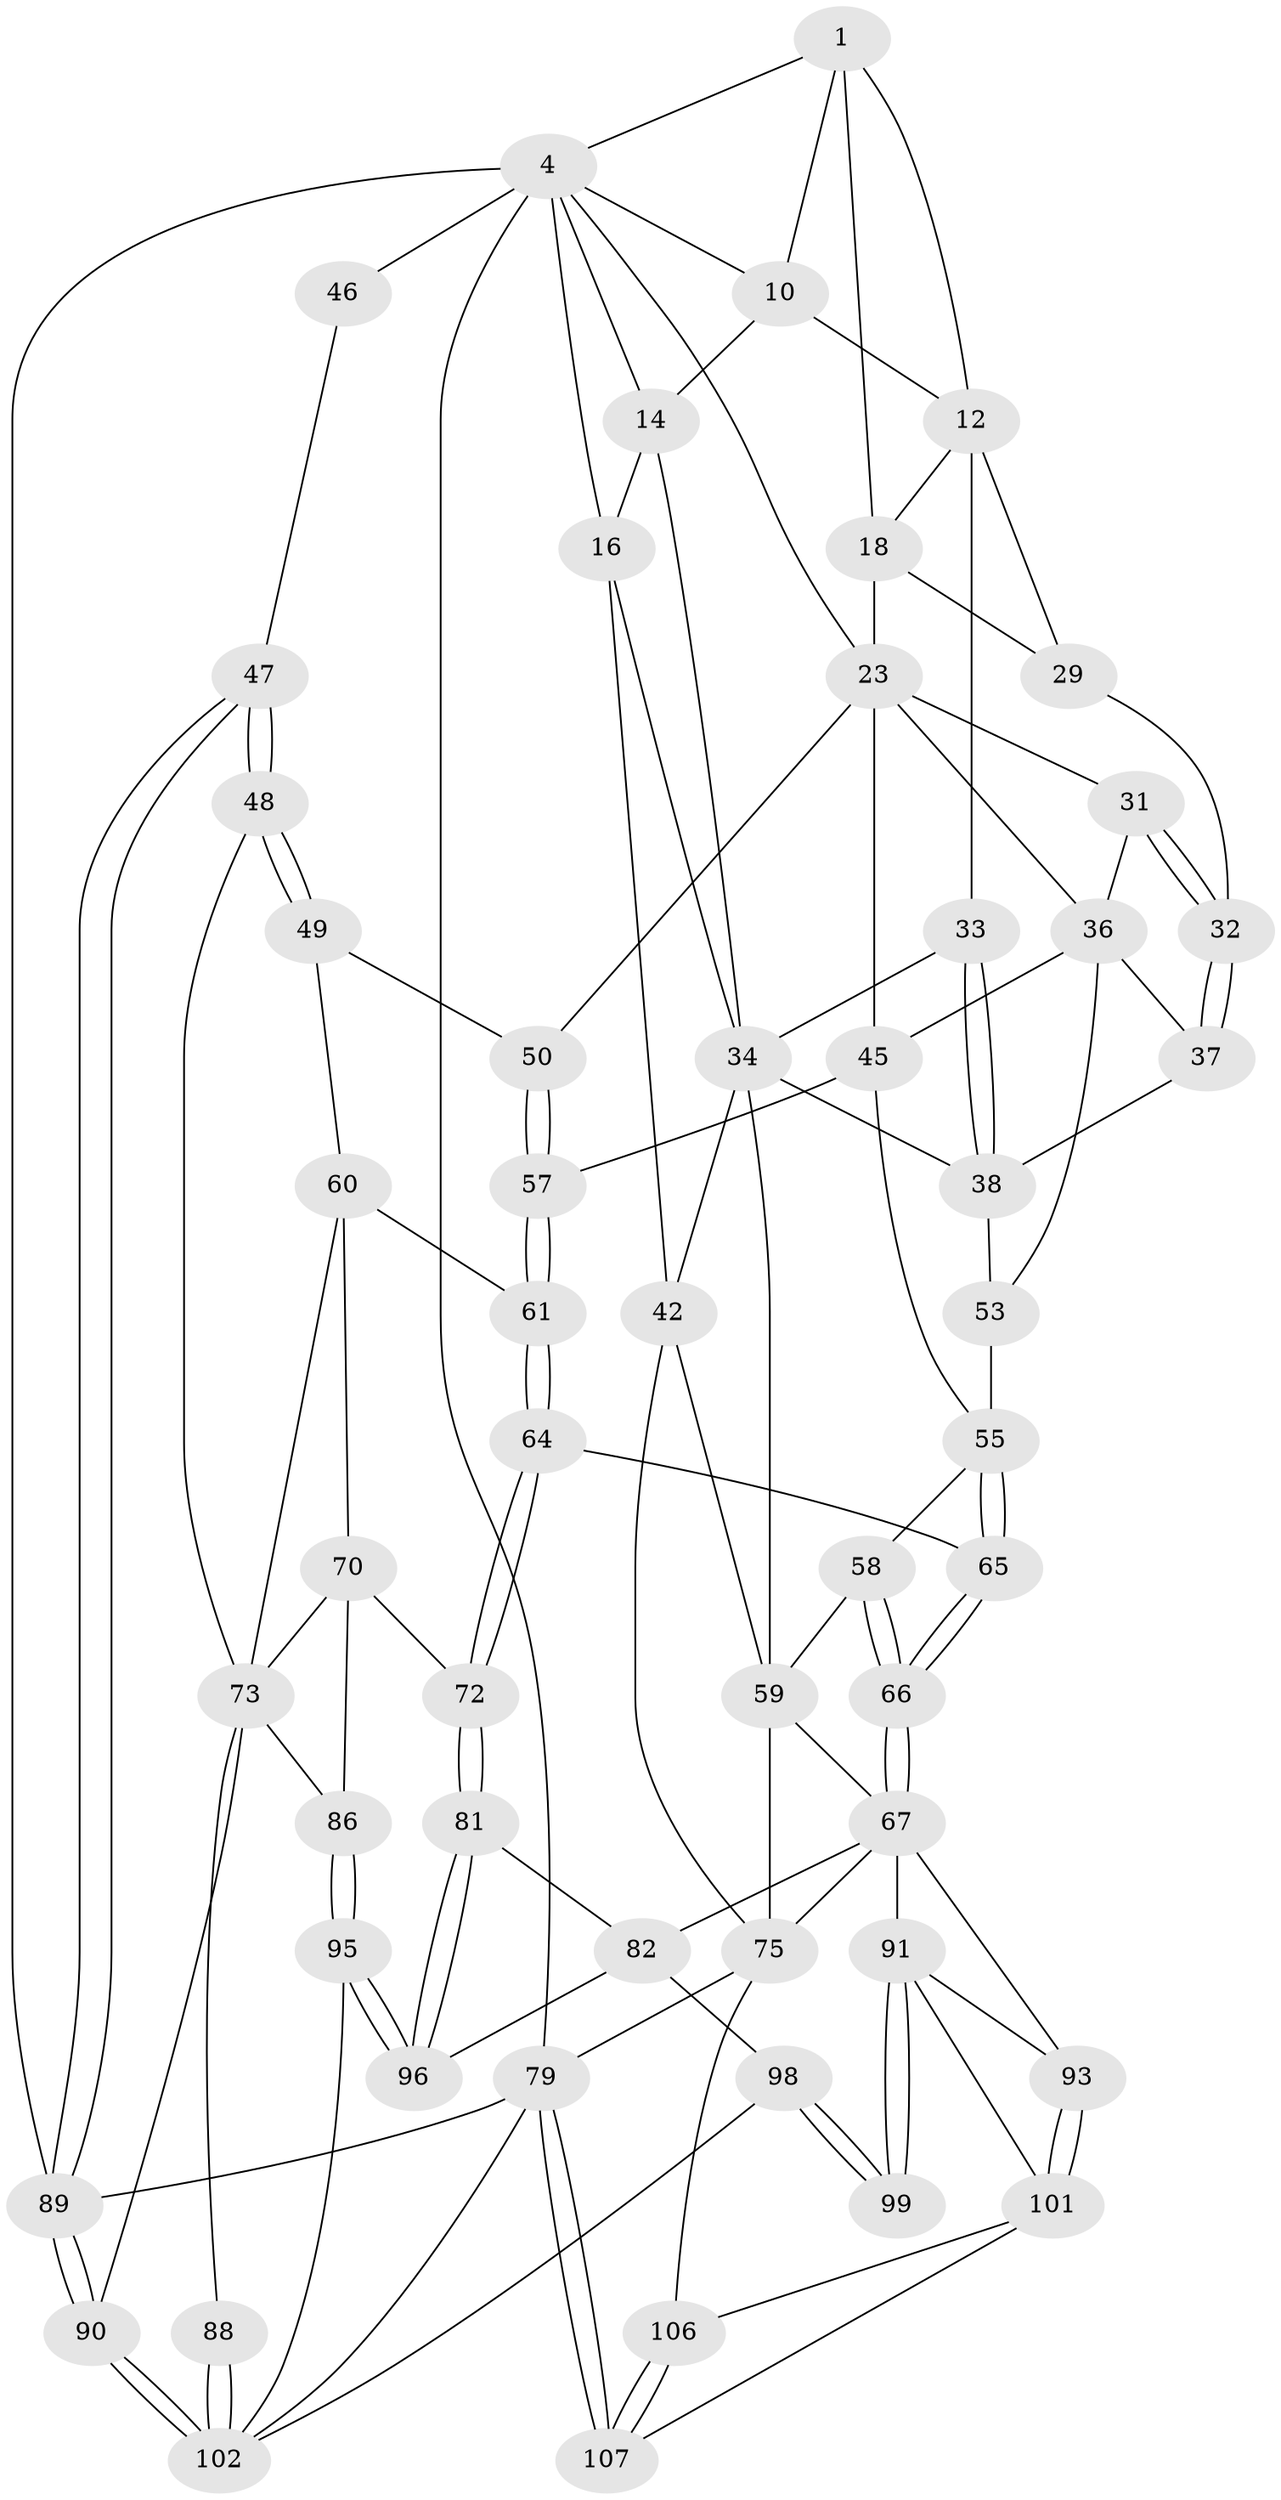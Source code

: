 // original degree distribution, {3: 0.01818181818181818, 4: 0.21818181818181817, 5: 0.5636363636363636, 6: 0.2}
// Generated by graph-tools (version 1.1) at 2025/16/03/09/25 04:16:47]
// undirected, 55 vertices, 129 edges
graph export_dot {
graph [start="1"]
  node [color=gray90,style=filled];
  1 [pos="+0.31415767553982576+0",super="+2+9"];
  4 [pos="+1+0",super="+22+5"];
  10 [pos="+0.2880924958284344+0.01019407333434326",super="+21+11"];
  12 [pos="+0.47950174891624575+0.030223861572041575",super="+20"];
  14 [pos="+0.17385951328776433+0.14134594509422047",super="+15"];
  16 [pos="+0.07798098091819007+0.19739376483491297",super="+17"];
  18 [pos="+0.7188965431154853+0",super="+26+19"];
  23 [pos="+0.8382009885043078+0.22659594341637893",super="+44+24"];
  29 [pos="+0.5899141122770692+0.18032662256146717",super="+30"];
  31 [pos="+0.6358627838414759+0.21466837060049085"];
  32 [pos="+0.5916536849125609+0.20827336234143914"];
  33 [pos="+0.3439085876376386+0.22497575025040598"];
  34 [pos="+0.209022089169824+0.23489208859678565",super="+41+35"];
  36 [pos="+0.714969686203828+0.23767575223060222",super="+39"];
  37 [pos="+0.576066026861734+0.248245566643446"];
  38 [pos="+0.42013976815037923+0.31869574417872387",super="+51"];
  42 [pos="+0.0017179039844119992+0.4709097460216516",super="+43"];
  45 [pos="+0.66165928604954+0.4006858793871121",super="+54"];
  46 [pos="+1+0.43546521709754654"];
  47 [pos="+1+0.5294864920410559"];
  48 [pos="+1+0.53175345077881"];
  49 [pos="+0.7618869163107943+0.46365375376327567"];
  50 [pos="+0.7477389171934011+0.455994477829154"];
  53 [pos="+0.464133930521902+0.4178006530594742"];
  55 [pos="+0.5068387594456124+0.5724342342200158",super="+56"];
  57 [pos="+0.6706306622486972+0.5353534297695071"];
  58 [pos="+0.29974292113607526+0.5227524361431807"];
  59 [pos="+0.24564326074643045+0.48329021213154055",super="+62"];
  60 [pos="+0.7060678931147722+0.6173323050274714",super="+69"];
  61 [pos="+0.6947055889234977+0.6139805930673082"];
  64 [pos="+0.5319658154023005+0.6362218348324956"];
  65 [pos="+0.5103562481807867+0.6065300858130998"];
  66 [pos="+0.3164885561881749+0.6900537004468529"];
  67 [pos="+0.2871887282586783+0.7325808559301198",super="+83+68"];
  70 [pos="+0.6465762879297404+0.7553785337235113",super="+71"];
  72 [pos="+0.5533022897959229+0.7510057269061144"];
  73 [pos="+0.9249131669474272+0.6553791348494324",super="+87+74"];
  75 [pos="+0.03865818854975002+0.6783186575162811",super="+78+76"];
  79 [pos="+0+0.9529384681539346",super="+80"];
  81 [pos="+0.5436689571223808+0.7703984957518594"];
  82 [pos="+0.4020939884158249+0.8268032174633059",super="+97"];
  86 [pos="+0.6922155512482704+0.9026881995812519"];
  88 [pos="+0.8372477952276545+0.833676394393531"];
  89 [pos="+1+1"];
  90 [pos="+1+1"];
  91 [pos="+0.30017326277862344+0.8536451646964411",super="+92"];
  93 [pos="+0.24290414010015918+0.88917230843649",super="+94"];
  95 [pos="+0.6494162489684976+1"];
  96 [pos="+0.5867284705925636+0.9114733384841791"];
  98 [pos="+0.3550784914746502+1"];
  99 [pos="+0.32145170459807676+1"];
  101 [pos="+0.25380549801524777+0.9643139736922983",super="+104"];
  102 [pos="+0.8440824713470748+1",super="+103"];
  106 [pos="+0.10228021087748367+0.8393596798849863"];
  107 [pos="+0+0.8883700737276357",super="+108"];
  1 -- 18;
  1 -- 12 [weight=2];
  1 -- 4;
  1 -- 10 [weight=2];
  4 -- 46 [weight=2];
  4 -- 23;
  4 -- 16;
  4 -- 14;
  4 -- 89;
  4 -- 10;
  4 -- 79;
  10 -- 14;
  10 -- 12;
  12 -- 33;
  12 -- 18;
  12 -- 29;
  14 -- 16;
  14 -- 34;
  16 -- 34;
  16 -- 42;
  18 -- 29 [weight=2];
  18 -- 23;
  23 -- 50;
  23 -- 45;
  23 -- 36;
  23 -- 31;
  29 -- 32;
  31 -- 32;
  31 -- 32;
  31 -- 36;
  32 -- 37;
  32 -- 37;
  33 -- 34;
  33 -- 38;
  33 -- 38;
  34 -- 59;
  34 -- 42;
  34 -- 38;
  36 -- 45;
  36 -- 53;
  36 -- 37;
  37 -- 38;
  38 -- 53;
  42 -- 75;
  42 -- 59;
  45 -- 57;
  45 -- 55;
  46 -- 47;
  47 -- 48;
  47 -- 48;
  47 -- 89;
  47 -- 89;
  48 -- 49;
  48 -- 49;
  48 -- 73;
  49 -- 50;
  49 -- 60;
  50 -- 57;
  50 -- 57;
  53 -- 55;
  55 -- 65;
  55 -- 65;
  55 -- 58;
  57 -- 61;
  57 -- 61;
  58 -- 59;
  58 -- 66;
  58 -- 66;
  59 -- 67;
  59 -- 75;
  60 -- 61;
  60 -- 70;
  60 -- 73;
  61 -- 64;
  61 -- 64;
  64 -- 65;
  64 -- 72;
  64 -- 72;
  65 -- 66;
  65 -- 66;
  66 -- 67;
  66 -- 67;
  67 -- 91;
  67 -- 82;
  67 -- 75;
  67 -- 93;
  70 -- 72;
  70 -- 86;
  70 -- 73;
  72 -- 81;
  72 -- 81;
  73 -- 88 [weight=2];
  73 -- 90;
  73 -- 86;
  75 -- 106;
  75 -- 79;
  79 -- 107 [weight=2];
  79 -- 107;
  79 -- 89;
  79 -- 102;
  81 -- 82;
  81 -- 96;
  81 -- 96;
  82 -- 96;
  82 -- 98;
  86 -- 95;
  86 -- 95;
  88 -- 102;
  88 -- 102;
  89 -- 90;
  89 -- 90;
  90 -- 102;
  90 -- 102;
  91 -- 99 [weight=2];
  91 -- 99;
  91 -- 93;
  91 -- 101;
  93 -- 101 [weight=2];
  93 -- 101;
  95 -- 96;
  95 -- 96;
  95 -- 102;
  98 -- 99;
  98 -- 99;
  98 -- 102;
  101 -- 106;
  101 -- 107;
  106 -- 107;
  106 -- 107;
}
